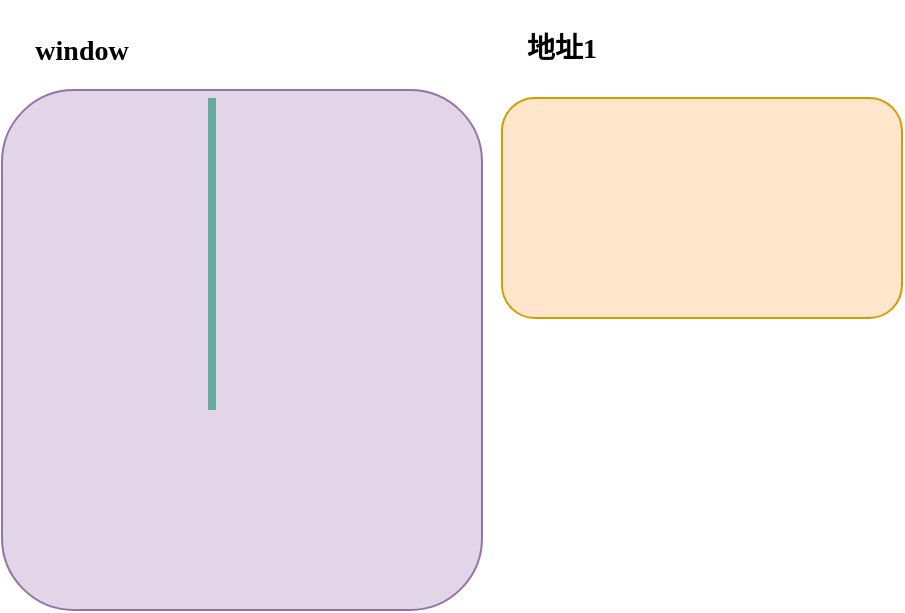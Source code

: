 <mxfile version="13.3.5" type="device"><diagram id="VxH2EVNR0OowtSKewzQE" name="第 1 页"><mxGraphModel dx="1052" dy="772" grid="1" gridSize="10" guides="1" tooltips="1" connect="1" arrows="1" fold="1" page="1" pageScale="1" pageWidth="1169" pageHeight="827" math="0" shadow="0"><root><mxCell id="0"/><mxCell id="1" parent="0"/><mxCell id="p23CUdSfALwt62aeQLBJ-3" value="" style="rounded=1;whiteSpace=wrap;html=1;fillColor=#ffe6cc;strokeColor=#d79b00;" parent="1" vertex="1"><mxGeometry x="280" y="254" width="200" height="110" as="geometry"/></mxCell><mxCell id="p23CUdSfALwt62aeQLBJ-4" value="" style="rounded=1;whiteSpace=wrap;html=1;fillColor=#e1d5e7;strokeColor=#9673a6;" parent="1" vertex="1"><mxGeometry x="30" y="250" width="240" height="260" as="geometry"/></mxCell><mxCell id="p23CUdSfALwt62aeQLBJ-5" value="&lt;h4&gt;&lt;span style=&quot;font-size: 14px&quot;&gt;&lt;font face=&quot;Comic Sans MS&quot;&gt;window&lt;/font&gt;&lt;/span&gt;&lt;/h4&gt;" style="text;html=1;strokeColor=none;fillColor=none;align=center;verticalAlign=middle;whiteSpace=wrap;rounded=0;" parent="1" vertex="1"><mxGeometry x="40" y="220" width="60" height="20" as="geometry"/></mxCell><mxCell id="p23CUdSfALwt62aeQLBJ-6" value="&lt;h4&gt;&lt;font style=&quot;font-size: 14px&quot; face=&quot;Comic Sans MS&quot;&gt;地址1&lt;/font&gt;&lt;/h4&gt;" style="text;html=1;strokeColor=none;fillColor=none;align=center;verticalAlign=middle;whiteSpace=wrap;rounded=0;" parent="1" vertex="1"><mxGeometry x="270" y="220" width="80" height="20" as="geometry"/></mxCell><mxCell id="25mfpWAUSccu_5d1-qWE-1" value="" style="line;strokeWidth=4;direction=south;html=1;perimeter=backbonePerimeter;points=[];outlineConnect=0;strokeColor=#67AB9F;" parent="1" vertex="1"><mxGeometry x="130" y="254" width="10" height="156" as="geometry"/></mxCell></root></mxGraphModel></diagram></mxfile>